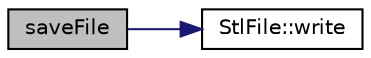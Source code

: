 digraph "saveFile"
{
  edge [fontname="Helvetica",fontsize="10",labelfontname="Helvetica",labelfontsize="10"];
  node [fontname="Helvetica",fontsize="10",shape=record];
  rankdir="LR";
  Node1 [label="saveFile",height=0.2,width=0.4,color="black", fillcolor="grey75", style="filled" fontcolor="black"];
  Node1 -> Node2 [color="midnightblue",fontsize="10",style="solid",fontname="Helvetica"];
  Node2 [label="StlFile::write",height=0.2,width=0.4,color="black", fillcolor="white", style="filled",URL="$class_stl_file.html#aeedd5aa47c9ddd137b505da7ab109b1b"];
}
